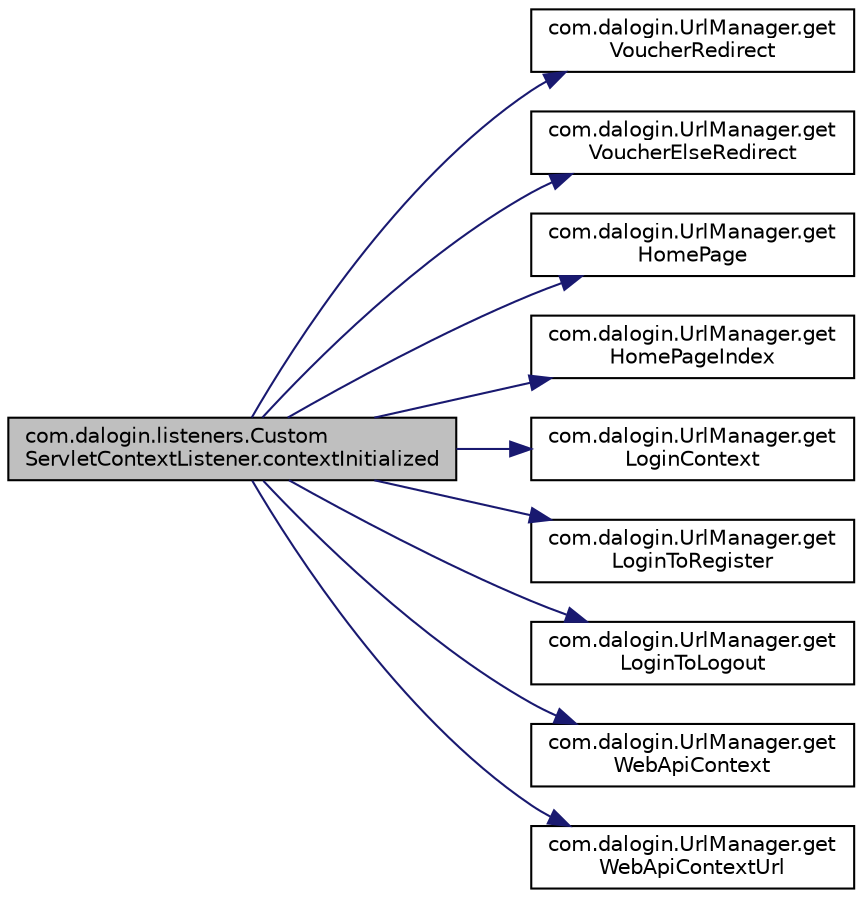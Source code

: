digraph "com.dalogin.listeners.CustomServletContextListener.contextInitialized"
{
  edge [fontname="Helvetica",fontsize="10",labelfontname="Helvetica",labelfontsize="10"];
  node [fontname="Helvetica",fontsize="10",shape=record];
  rankdir="LR";
  Node3 [label="com.dalogin.listeners.Custom\lServletContextListener.contextInitialized",height=0.2,width=0.4,color="black", fillcolor="grey75", style="filled", fontcolor="black"];
  Node3 -> Node4 [color="midnightblue",fontsize="10",style="solid",fontname="Helvetica"];
  Node4 [label="com.dalogin.UrlManager.get\lVoucherRedirect",height=0.2,width=0.4,color="black", fillcolor="white", style="filled",URL="$classcom_1_1dalogin_1_1_url_manager.html#ae70ac1b1bff4fe04fdfabb1f8957bdf7"];
  Node3 -> Node5 [color="midnightblue",fontsize="10",style="solid",fontname="Helvetica"];
  Node5 [label="com.dalogin.UrlManager.get\lVoucherElseRedirect",height=0.2,width=0.4,color="black", fillcolor="white", style="filled",URL="$classcom_1_1dalogin_1_1_url_manager.html#a854c54fa3a3e289e2ded73bdb91e2c54"];
  Node3 -> Node6 [color="midnightblue",fontsize="10",style="solid",fontname="Helvetica"];
  Node6 [label="com.dalogin.UrlManager.get\lHomePage",height=0.2,width=0.4,color="black", fillcolor="white", style="filled",URL="$classcom_1_1dalogin_1_1_url_manager.html#a612504bd73f0ba1a8411d7866a5b2543"];
  Node3 -> Node7 [color="midnightblue",fontsize="10",style="solid",fontname="Helvetica"];
  Node7 [label="com.dalogin.UrlManager.get\lHomePageIndex",height=0.2,width=0.4,color="black", fillcolor="white", style="filled",URL="$classcom_1_1dalogin_1_1_url_manager.html#a66822569c3877f0c044ff0078b740140"];
  Node3 -> Node8 [color="midnightblue",fontsize="10",style="solid",fontname="Helvetica"];
  Node8 [label="com.dalogin.UrlManager.get\lLoginContext",height=0.2,width=0.4,color="black", fillcolor="white", style="filled",URL="$classcom_1_1dalogin_1_1_url_manager.html#a398f603ddb5cda8e053aa395c8c5bb23"];
  Node3 -> Node9 [color="midnightblue",fontsize="10",style="solid",fontname="Helvetica"];
  Node9 [label="com.dalogin.UrlManager.get\lLoginToRegister",height=0.2,width=0.4,color="black", fillcolor="white", style="filled",URL="$classcom_1_1dalogin_1_1_url_manager.html#a3b86c3b2a31e580e690e82bf3240d05b"];
  Node3 -> Node10 [color="midnightblue",fontsize="10",style="solid",fontname="Helvetica"];
  Node10 [label="com.dalogin.UrlManager.get\lLoginToLogout",height=0.2,width=0.4,color="black", fillcolor="white", style="filled",URL="$classcom_1_1dalogin_1_1_url_manager.html#a9496ce3a9d0be6ff469b35eac3f4c0d9"];
  Node3 -> Node11 [color="midnightblue",fontsize="10",style="solid",fontname="Helvetica"];
  Node11 [label="com.dalogin.UrlManager.get\lWebApiContext",height=0.2,width=0.4,color="black", fillcolor="white", style="filled",URL="$classcom_1_1dalogin_1_1_url_manager.html#ab6013bcf6b39e4372eab0111622d8fa1"];
  Node3 -> Node12 [color="midnightblue",fontsize="10",style="solid",fontname="Helvetica"];
  Node12 [label="com.dalogin.UrlManager.get\lWebApiContextUrl",height=0.2,width=0.4,color="black", fillcolor="white", style="filled",URL="$classcom_1_1dalogin_1_1_url_manager.html#aad597875cd0f6bc45cd2ba822834351b"];
}
